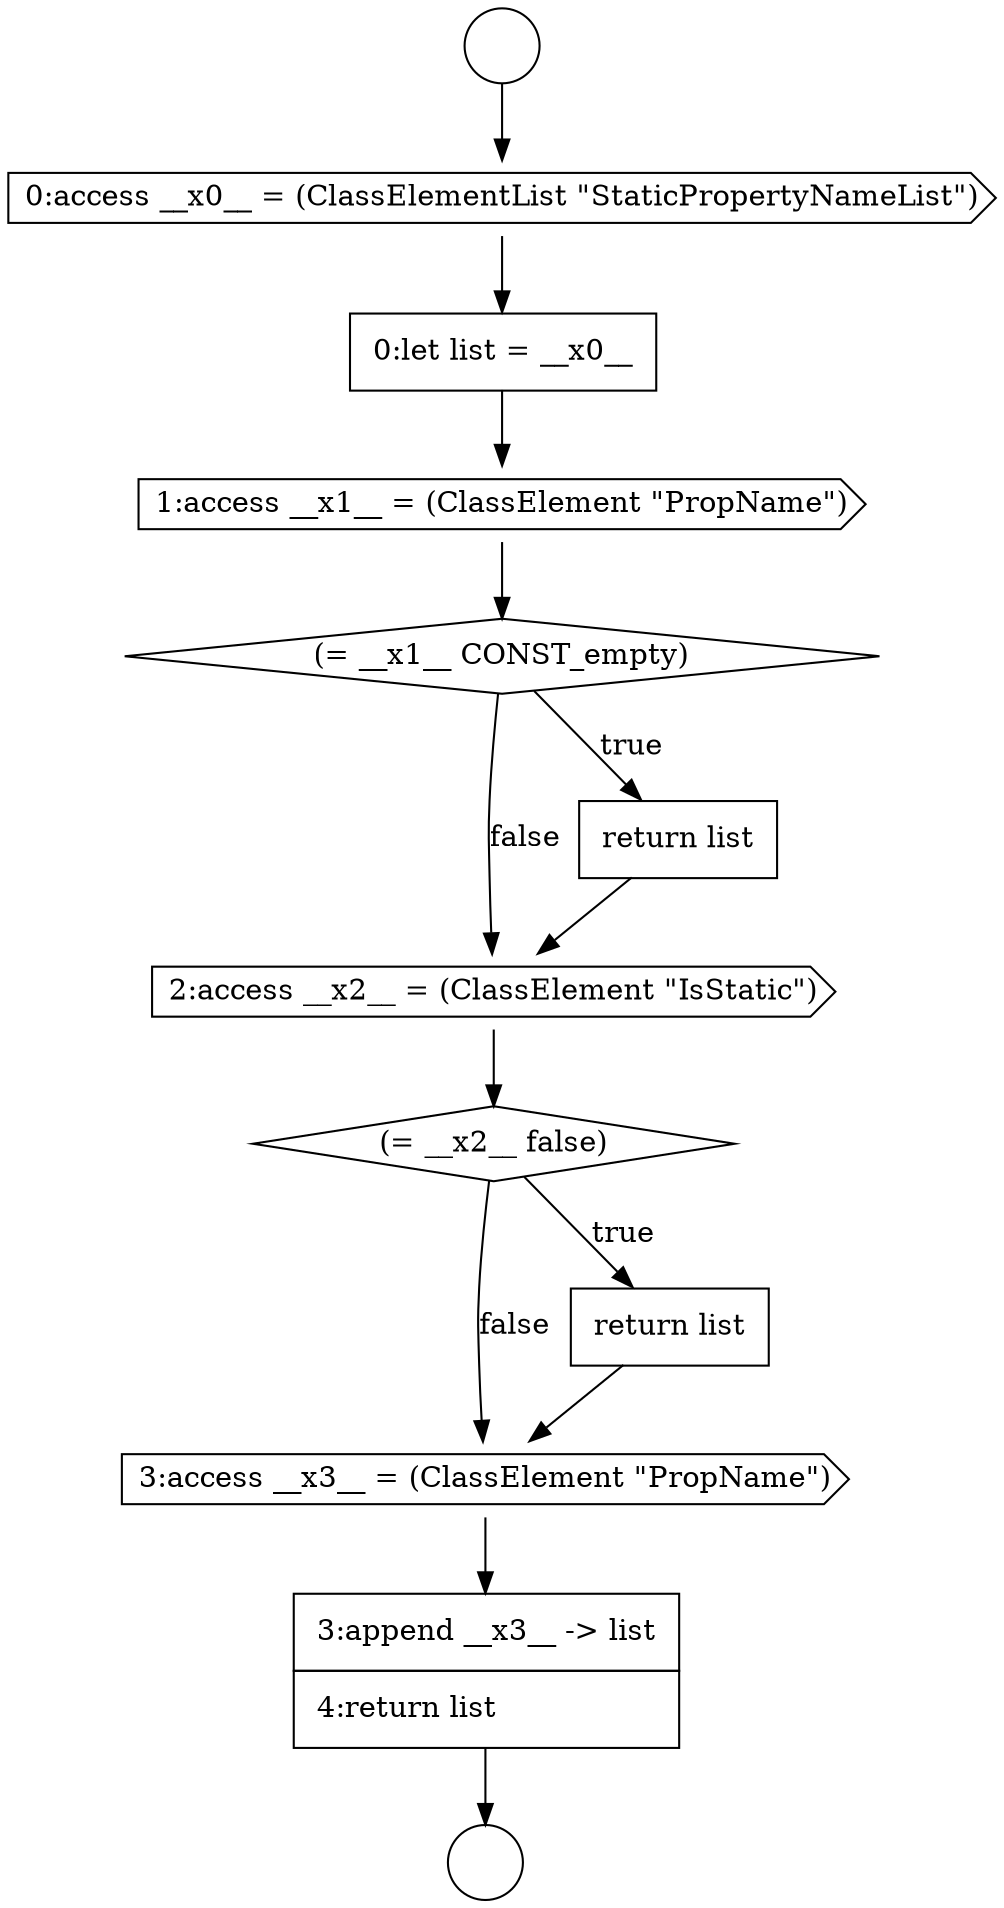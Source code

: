 digraph {
  node8695 [shape=diamond, label=<<font color="black">(= __x2__ false)</font>> color="black" fillcolor="white" style=filled]
  node8691 [shape=cds, label=<<font color="black">1:access __x1__ = (ClassElement &quot;PropName&quot;)</font>> color="black" fillcolor="white" style=filled]
  node8694 [shape=cds, label=<<font color="black">2:access __x2__ = (ClassElement &quot;IsStatic&quot;)</font>> color="black" fillcolor="white" style=filled]
  node8687 [shape=circle label=" " color="black" fillcolor="white" style=filled]
  node8690 [shape=none, margin=0, label=<<font color="black">
    <table border="0" cellborder="1" cellspacing="0" cellpadding="10">
      <tr><td align="left">0:let list = __x0__</td></tr>
    </table>
  </font>> color="black" fillcolor="white" style=filled]
  node8697 [shape=cds, label=<<font color="black">3:access __x3__ = (ClassElement &quot;PropName&quot;)</font>> color="black" fillcolor="white" style=filled]
  node8689 [shape=cds, label=<<font color="black">0:access __x0__ = (ClassElementList &quot;StaticPropertyNameList&quot;)</font>> color="black" fillcolor="white" style=filled]
  node8696 [shape=none, margin=0, label=<<font color="black">
    <table border="0" cellborder="1" cellspacing="0" cellpadding="10">
      <tr><td align="left">return list</td></tr>
    </table>
  </font>> color="black" fillcolor="white" style=filled]
  node8698 [shape=none, margin=0, label=<<font color="black">
    <table border="0" cellborder="1" cellspacing="0" cellpadding="10">
      <tr><td align="left">3:append __x3__ -&gt; list</td></tr>
      <tr><td align="left">4:return list</td></tr>
    </table>
  </font>> color="black" fillcolor="white" style=filled]
  node8692 [shape=diamond, label=<<font color="black">(= __x1__ CONST_empty)</font>> color="black" fillcolor="white" style=filled]
  node8688 [shape=circle label=" " color="black" fillcolor="white" style=filled]
  node8693 [shape=none, margin=0, label=<<font color="black">
    <table border="0" cellborder="1" cellspacing="0" cellpadding="10">
      <tr><td align="left">return list</td></tr>
    </table>
  </font>> color="black" fillcolor="white" style=filled]
  node8692 -> node8693 [label=<<font color="black">true</font>> color="black"]
  node8692 -> node8694 [label=<<font color="black">false</font>> color="black"]
  node8697 -> node8698 [ color="black"]
  node8695 -> node8696 [label=<<font color="black">true</font>> color="black"]
  node8695 -> node8697 [label=<<font color="black">false</font>> color="black"]
  node8687 -> node8689 [ color="black"]
  node8693 -> node8694 [ color="black"]
  node8694 -> node8695 [ color="black"]
  node8691 -> node8692 [ color="black"]
  node8689 -> node8690 [ color="black"]
  node8696 -> node8697 [ color="black"]
  node8690 -> node8691 [ color="black"]
  node8698 -> node8688 [ color="black"]
}
